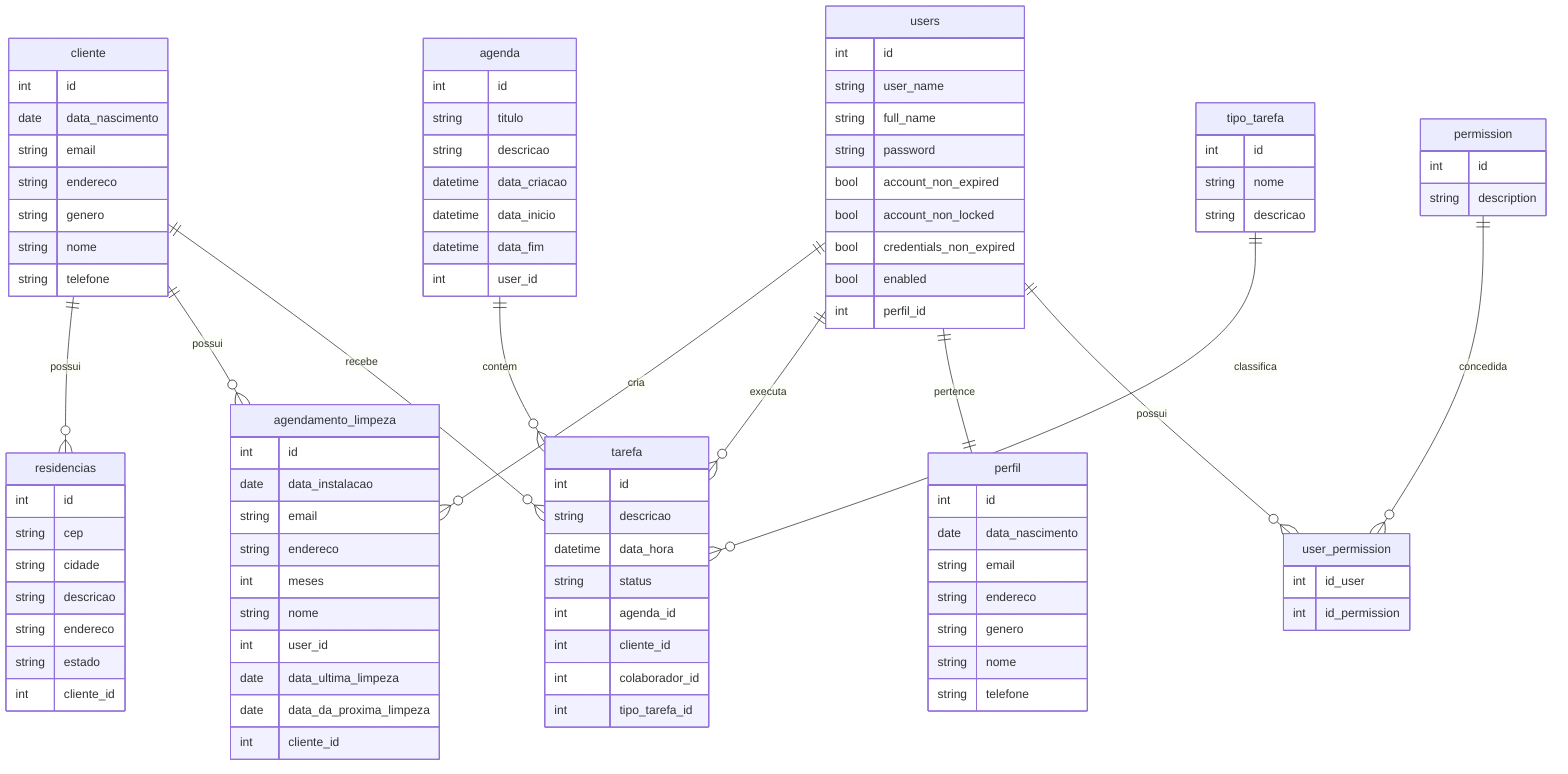 erDiagram
    %% ========================
    %% Dominio Cliente
    %% ========================
    cliente {
        int id
        date data_nascimento
        string email
        string endereco
        string genero
        string nome
        string telefone
    }

    residencias {
        int id
        string cep
        string cidade
        string descricao
        string endereco
        string estado
        int cliente_id
    }

    agendamento_limpeza {
        int id
        date data_instalacao
        string email
        string endereco
        int meses
        string nome
        int user_id
        date data_ultima_limpeza
        date data_da_proxima_limpeza
        int cliente_id
    }

    %% ========================
    %% Dominio Agenda e Tarefas
    %% ========================
    agenda {
        int id
        string titulo
        string descricao
        datetime data_criacao
        datetime data_inicio
        datetime data_fim
        int user_id
    }

    tarefa {
        int id
        string descricao
        datetime data_hora
        string status
        int agenda_id
        int cliente_id
        int colaborador_id
        int tipo_tarefa_id
    }

    tipo_tarefa {
        int id
        string nome
        string descricao
    }

    %% ========================
    %% Dominio Usuários
    %% ========================
    users {
        int id
        string user_name
        string full_name
        string password
        bool account_non_expired
        bool account_non_locked
        bool credentials_non_expired
        bool enabled
        int perfil_id
    }

    perfil {
        int id
        date data_nascimento
        string email
        string endereco
        string genero
        string nome
        string telefone
    }

    user_permission {
        int id_user
        int id_permission
    }

    permission {
        int id
        string description
    }

    %% ========================
    %% Relacionamentos
    %% ========================
    cliente ||--o{ residencias : possui
    cliente ||--o{ agendamento_limpeza : possui
    cliente ||--o{ tarefa : recebe

    users ||--o{ agendamento_limpeza : cria
    users ||--o{ tarefa : executa
    users ||--|| perfil : pertence
    users ||--o{ user_permission : possui
    permission ||--o{ user_permission : concedida

    agenda ||--o{ tarefa : contem
    tipo_tarefa ||--o{ tarefa : classifica